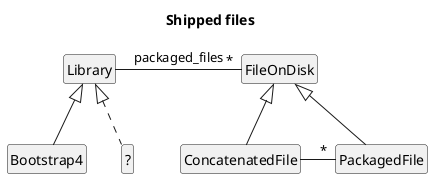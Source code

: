 @startuml

title Shipped files

hide members
hide circle


Library -right- "*" FileOnDisk : packaged_files
FileOnDisk <|-- ConcatenatedFile
FileOnDisk <|-- PackagedFile
ConcatenatedFile -right- "*" PackagedFile

Library <|-- Bootstrap4
Library <|.. "?"


@enduml